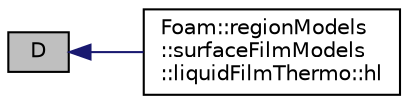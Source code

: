 digraph "D"
{
  bgcolor="transparent";
  edge [fontname="Helvetica",fontsize="10",labelfontname="Helvetica",labelfontsize="10"];
  node [fontname="Helvetica",fontsize="10",shape=record];
  rankdir="LR";
  Node1 [label="D",height=0.2,width=0.4,color="black", fillcolor="grey75", style="filled" fontcolor="black"];
  Node1 -> Node2 [dir="back",color="midnightblue",fontsize="10",style="solid",fontname="Helvetica"];
  Node2 [label="Foam::regionModels\l::surfaceFilmModels\l::liquidFilmThermo::hl",height=0.2,width=0.4,color="black",URL="$classFoam_1_1regionModels_1_1surfaceFilmModels_1_1liquidFilmThermo.html#a7154c604f3de90da13aa951d64eb40ff",tooltip="Return latent heat [J/kg]. "];
}
